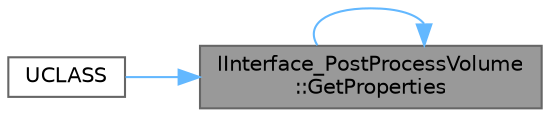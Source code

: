 digraph "IInterface_PostProcessVolume::GetProperties"
{
 // INTERACTIVE_SVG=YES
 // LATEX_PDF_SIZE
  bgcolor="transparent";
  edge [fontname=Helvetica,fontsize=10,labelfontname=Helvetica,labelfontsize=10];
  node [fontname=Helvetica,fontsize=10,shape=box,height=0.2,width=0.4];
  rankdir="RL";
  Node1 [id="Node000001",label="IInterface_PostProcessVolume\l::GetProperties",height=0.2,width=0.4,color="gray40", fillcolor="grey60", style="filled", fontcolor="black",tooltip=" "];
  Node1 -> Node1 [id="edge1_Node000001_Node000001",dir="back",color="steelblue1",style="solid",tooltip=" "];
  Node1 -> Node2 [id="edge2_Node000001_Node000002",dir="back",color="steelblue1",style="solid",tooltip=" "];
  Node2 [id="Node000002",label="UCLASS",height=0.2,width=0.4,color="grey40", fillcolor="white", style="filled",URL="$d3/dd0/PostProcessVolume_8h.html#a423673fc0112544852d21aa5fa46cd19",tooltip="PostProcessVolume: a post process settings volume Used to affect post process settings in the game an..."];
}

